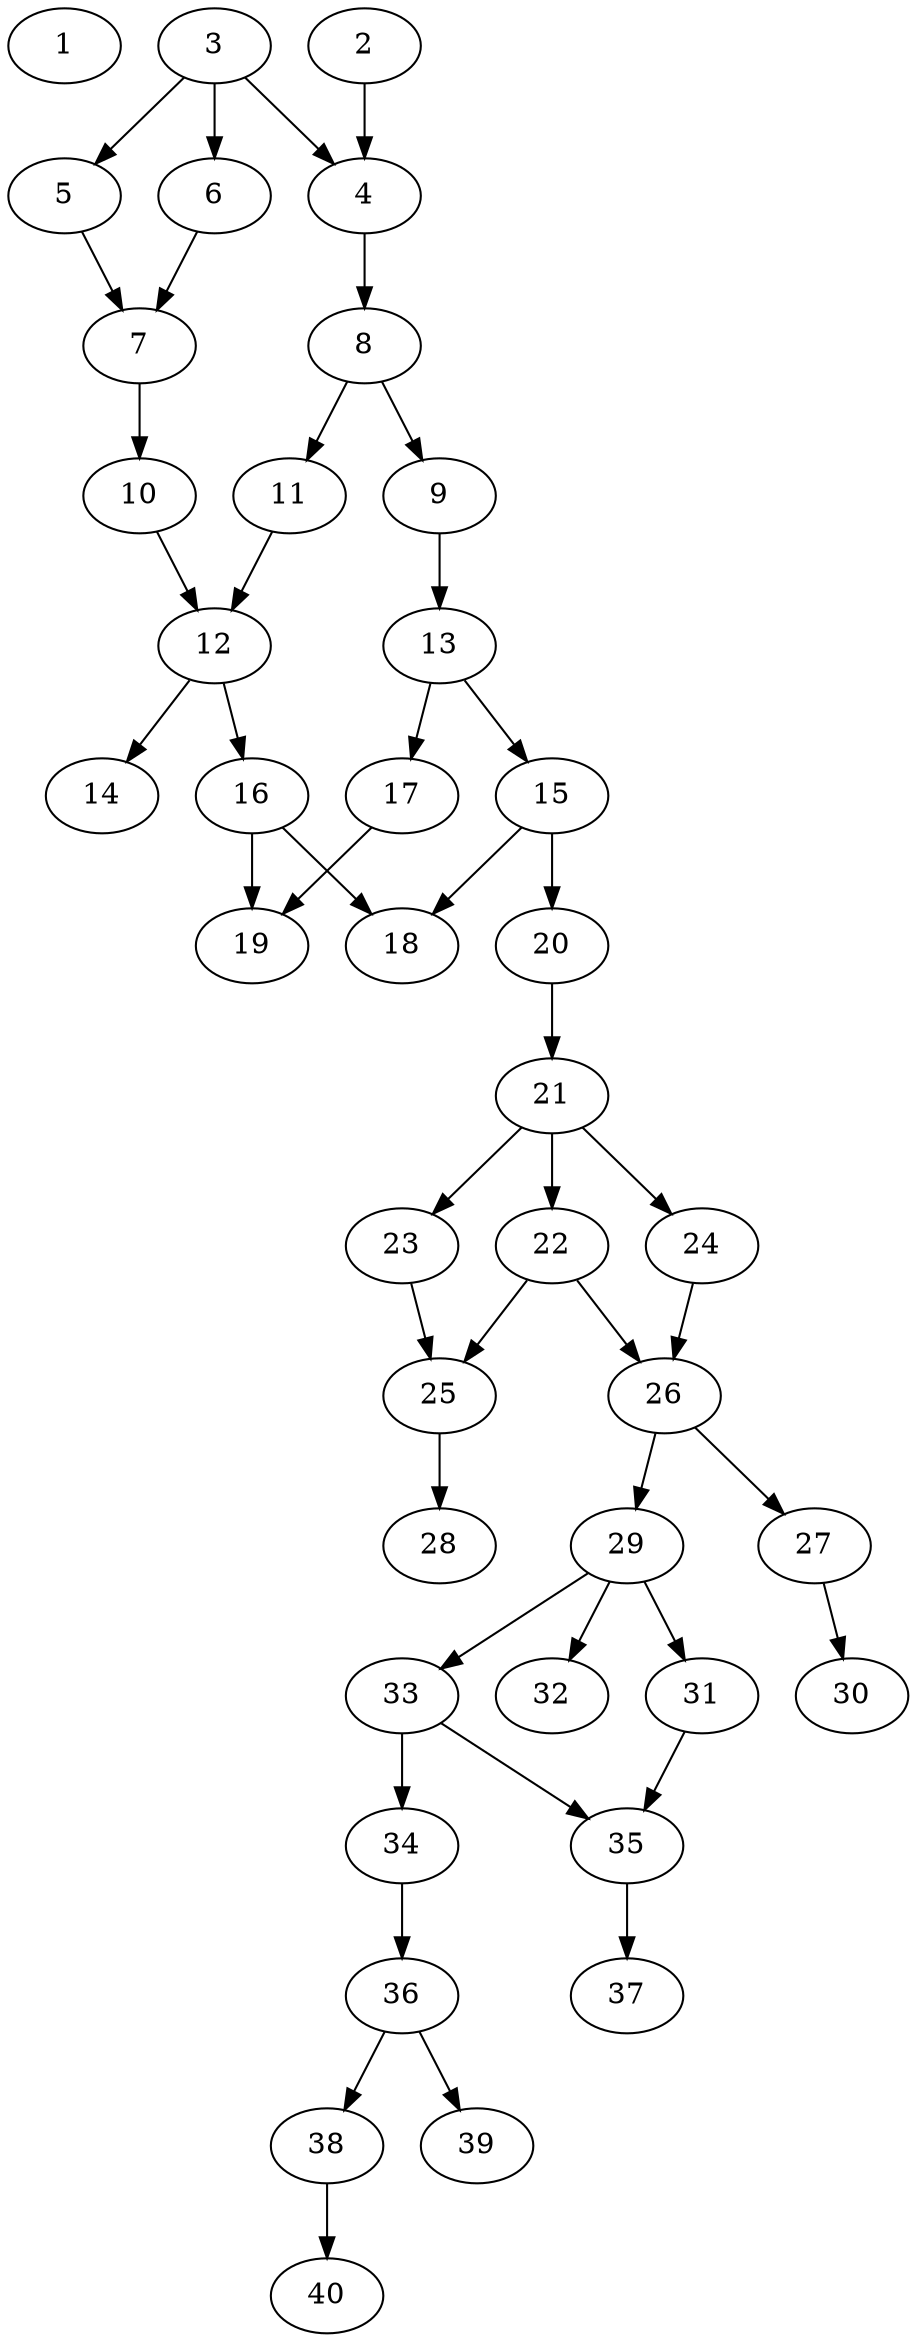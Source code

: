 // DAG automatically generated by daggen at Thu Oct  3 14:06:48 2019
// ./daggen --dot -n 40 --ccr 0.3 --fat 0.3 --regular 0.5 --density 0.5 --mindata 5242880 --maxdata 52428800 
digraph G {
  1 [size="50411520", alpha="0.17", expect_size="15123456"] 
  2 [size="173738667", alpha="0.18", expect_size="52121600"] 
  2 -> 4 [size ="52121600"]
  3 [size="42581333", alpha="0.08", expect_size="12774400"] 
  3 -> 4 [size ="12774400"]
  3 -> 5 [size ="12774400"]
  3 -> 6 [size ="12774400"]
  4 [size="89326933", alpha="0.07", expect_size="26798080"] 
  4 -> 8 [size ="26798080"]
  5 [size="122279253", alpha="0.11", expect_size="36683776"] 
  5 -> 7 [size ="36683776"]
  6 [size="51002027", alpha="0.18", expect_size="15300608"] 
  6 -> 7 [size ="15300608"]
  7 [size="130464427", alpha="0.15", expect_size="39139328"] 
  7 -> 10 [size ="39139328"]
  8 [size="91549013", alpha="0.10", expect_size="27464704"] 
  8 -> 9 [size ="27464704"]
  8 -> 11 [size ="27464704"]
  9 [size="153296213", alpha="0.09", expect_size="45988864"] 
  9 -> 13 [size ="45988864"]
  10 [size="69123413", alpha="0.13", expect_size="20737024"] 
  10 -> 12 [size ="20737024"]
  11 [size="89173333", alpha="0.15", expect_size="26752000"] 
  11 -> 12 [size ="26752000"]
  12 [size="63109120", alpha="0.14", expect_size="18932736"] 
  12 -> 14 [size ="18932736"]
  12 -> 16 [size ="18932736"]
  13 [size="43902293", alpha="0.09", expect_size="13170688"] 
  13 -> 15 [size ="13170688"]
  13 -> 17 [size ="13170688"]
  14 [size="105475413", alpha="0.04", expect_size="31642624"] 
  15 [size="157835947", alpha="0.05", expect_size="47350784"] 
  15 -> 18 [size ="47350784"]
  15 -> 20 [size ="47350784"]
  16 [size="88183467", alpha="0.19", expect_size="26455040"] 
  16 -> 18 [size ="26455040"]
  16 -> 19 [size ="26455040"]
  17 [size="69096107", alpha="0.17", expect_size="20728832"] 
  17 -> 19 [size ="20728832"]
  18 [size="30740480", alpha="0.16", expect_size="9222144"] 
  19 [size="106987520", alpha="0.10", expect_size="32096256"] 
  20 [size="19712000", alpha="0.12", expect_size="5913600"] 
  20 -> 21 [size ="5913600"]
  21 [size="118155947", alpha="0.19", expect_size="35446784"] 
  21 -> 22 [size ="35446784"]
  21 -> 23 [size ="35446784"]
  21 -> 24 [size ="35446784"]
  22 [size="80165547", alpha="0.06", expect_size="24049664"] 
  22 -> 25 [size ="24049664"]
  22 -> 26 [size ="24049664"]
  23 [size="34041173", alpha="0.16", expect_size="10212352"] 
  23 -> 25 [size ="10212352"]
  24 [size="106850987", alpha="0.15", expect_size="32055296"] 
  24 -> 26 [size ="32055296"]
  25 [size="138885120", alpha="0.07", expect_size="41665536"] 
  25 -> 28 [size ="41665536"]
  26 [size="23470080", alpha="0.04", expect_size="7041024"] 
  26 -> 27 [size ="7041024"]
  26 -> 29 [size ="7041024"]
  27 [size="170663253", alpha="0.15", expect_size="51198976"] 
  27 -> 30 [size ="51198976"]
  28 [size="148817920", alpha="0.15", expect_size="44645376"] 
  29 [size="116995413", alpha="0.13", expect_size="35098624"] 
  29 -> 31 [size ="35098624"]
  29 -> 32 [size ="35098624"]
  29 -> 33 [size ="35098624"]
  30 [size="34706773", alpha="0.17", expect_size="10412032"] 
  31 [size="130710187", alpha="0.11", expect_size="39213056"] 
  31 -> 35 [size ="39213056"]
  32 [size="123364693", alpha="0.10", expect_size="37009408"] 
  33 [size="168942933", alpha="0.12", expect_size="50682880"] 
  33 -> 34 [size ="50682880"]
  33 -> 35 [size ="50682880"]
  34 [size="135256747", alpha="0.06", expect_size="40577024"] 
  34 -> 36 [size ="40577024"]
  35 [size="94167040", alpha="0.18", expect_size="28250112"] 
  35 -> 37 [size ="28250112"]
  36 [size="150476800", alpha="0.18", expect_size="45143040"] 
  36 -> 38 [size ="45143040"]
  36 -> 39 [size ="45143040"]
  37 [size="23135573", alpha="0.05", expect_size="6940672"] 
  38 [size="139711147", alpha="0.14", expect_size="41913344"] 
  38 -> 40 [size ="41913344"]
  39 [size="102413653", alpha="0.14", expect_size="30724096"] 
  40 [size="47069867", alpha="0.15", expect_size="14120960"] 
}
